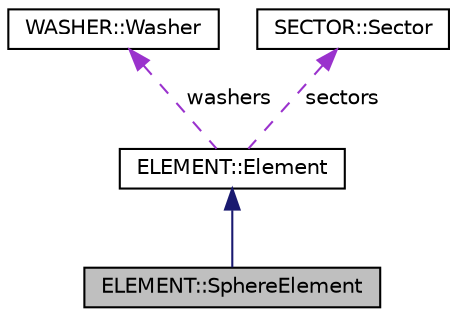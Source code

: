 digraph "ELEMENT::SphereElement"
{
 // LATEX_PDF_SIZE
  edge [fontname="Helvetica",fontsize="10",labelfontname="Helvetica",labelfontsize="10"];
  node [fontname="Helvetica",fontsize="10",shape=record];
  Node1 [label="ELEMENT::SphereElement",height=0.2,width=0.4,color="black", fillcolor="grey75", style="filled", fontcolor="black",tooltip="Spherical element concrete subclass."];
  Node2 -> Node1 [dir="back",color="midnightblue",fontsize="10",style="solid"];
  Node2 [label="ELEMENT::Element",height=0.2,width=0.4,color="black", fillcolor="white", style="filled",URL="$classELEMENT_1_1Element.html",tooltip="Abstract class for a Fiala element."];
  Node3 -> Node2 [dir="back",color="darkorchid3",fontsize="10",style="dashed",label=" washers" ];
  Node3 [label="WASHER::Washer",height=0.2,width=0.4,color="black", fillcolor="white", style="filled",URL="$classWASHER_1_1Washer.html",tooltip="Class for all washers."];
  Node4 -> Node2 [dir="back",color="darkorchid3",fontsize="10",style="dashed",label=" sectors" ];
  Node4 [label="SECTOR::Sector",height=0.2,width=0.4,color="black", fillcolor="white", style="filled",URL="$classSECTOR_1_1Sector.html",tooltip=" "];
}
